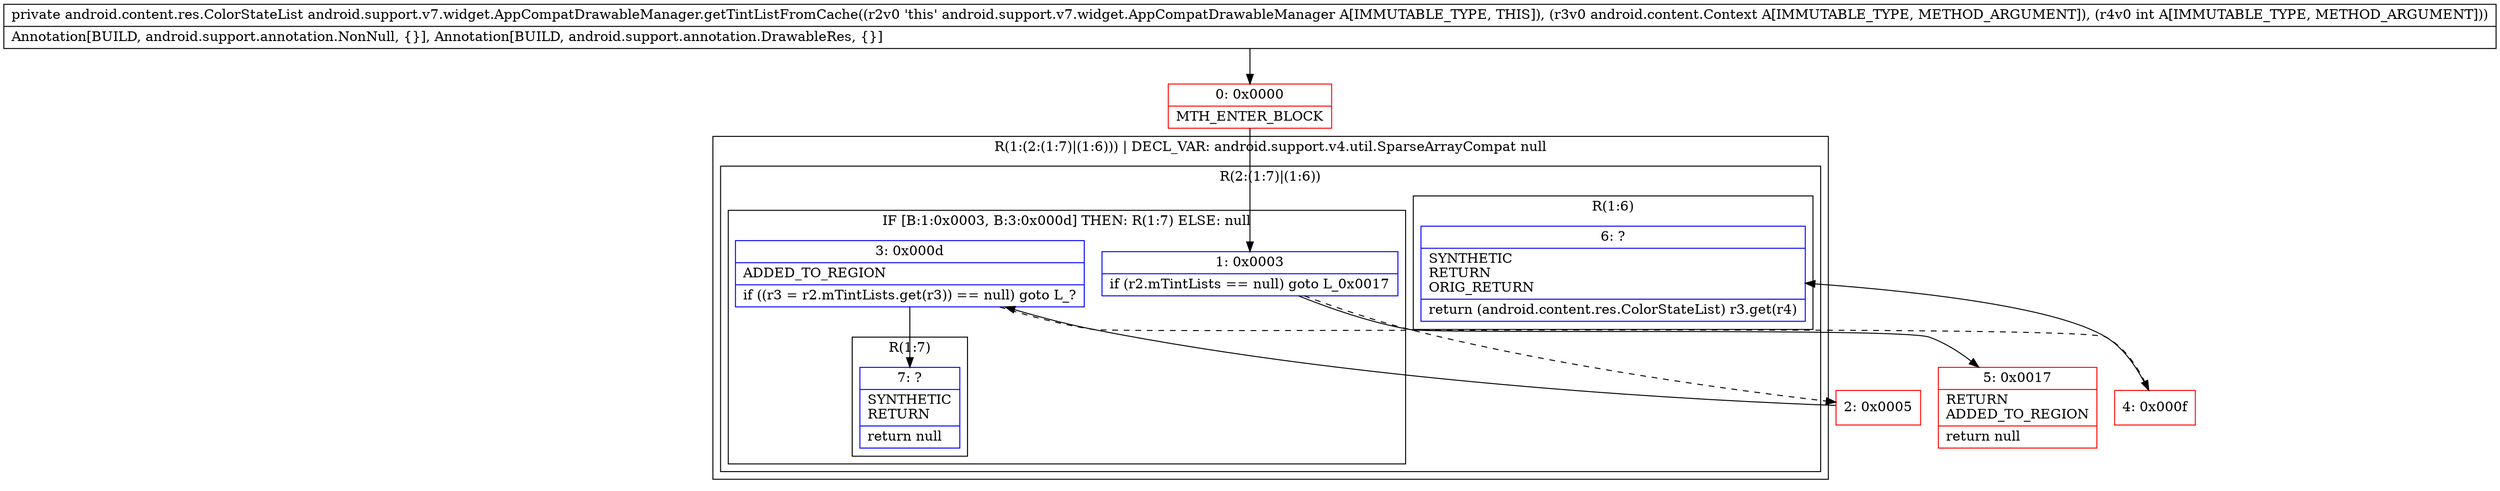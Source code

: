 digraph "CFG forandroid.support.v7.widget.AppCompatDrawableManager.getTintListFromCache(Landroid\/content\/Context;I)Landroid\/content\/res\/ColorStateList;" {
subgraph cluster_Region_344517490 {
label = "R(1:(2:(1:7)|(1:6))) | DECL_VAR: android.support.v4.util.SparseArrayCompat null\l";
node [shape=record,color=blue];
subgraph cluster_Region_125508138 {
label = "R(2:(1:7)|(1:6))";
node [shape=record,color=blue];
subgraph cluster_IfRegion_852754111 {
label = "IF [B:1:0x0003, B:3:0x000d] THEN: R(1:7) ELSE: null";
node [shape=record,color=blue];
Node_1 [shape=record,label="{1\:\ 0x0003|if (r2.mTintLists == null) goto L_0x0017\l}"];
Node_3 [shape=record,label="{3\:\ 0x000d|ADDED_TO_REGION\l|if ((r3 = r2.mTintLists.get(r3)) == null) goto L_?\l}"];
subgraph cluster_Region_21517613 {
label = "R(1:7)";
node [shape=record,color=blue];
Node_7 [shape=record,label="{7\:\ ?|SYNTHETIC\lRETURN\l|return null\l}"];
}
}
subgraph cluster_Region_1380515085 {
label = "R(1:6)";
node [shape=record,color=blue];
Node_6 [shape=record,label="{6\:\ ?|SYNTHETIC\lRETURN\lORIG_RETURN\l|return (android.content.res.ColorStateList) r3.get(r4)\l}"];
}
}
}
Node_0 [shape=record,color=red,label="{0\:\ 0x0000|MTH_ENTER_BLOCK\l}"];
Node_2 [shape=record,color=red,label="{2\:\ 0x0005}"];
Node_4 [shape=record,color=red,label="{4\:\ 0x000f}"];
Node_5 [shape=record,color=red,label="{5\:\ 0x0017|RETURN\lADDED_TO_REGION\l|return null\l}"];
MethodNode[shape=record,label="{private android.content.res.ColorStateList android.support.v7.widget.AppCompatDrawableManager.getTintListFromCache((r2v0 'this' android.support.v7.widget.AppCompatDrawableManager A[IMMUTABLE_TYPE, THIS]), (r3v0 android.content.Context A[IMMUTABLE_TYPE, METHOD_ARGUMENT]), (r4v0 int A[IMMUTABLE_TYPE, METHOD_ARGUMENT]))  | Annotation[BUILD, android.support.annotation.NonNull, \{\}], Annotation[BUILD, android.support.annotation.DrawableRes, \{\}]\l}"];
MethodNode -> Node_0;
Node_1 -> Node_2[style=dashed];
Node_1 -> Node_5;
Node_3 -> Node_4[style=dashed];
Node_3 -> Node_7;
Node_0 -> Node_1;
Node_2 -> Node_3;
Node_4 -> Node_6;
}


